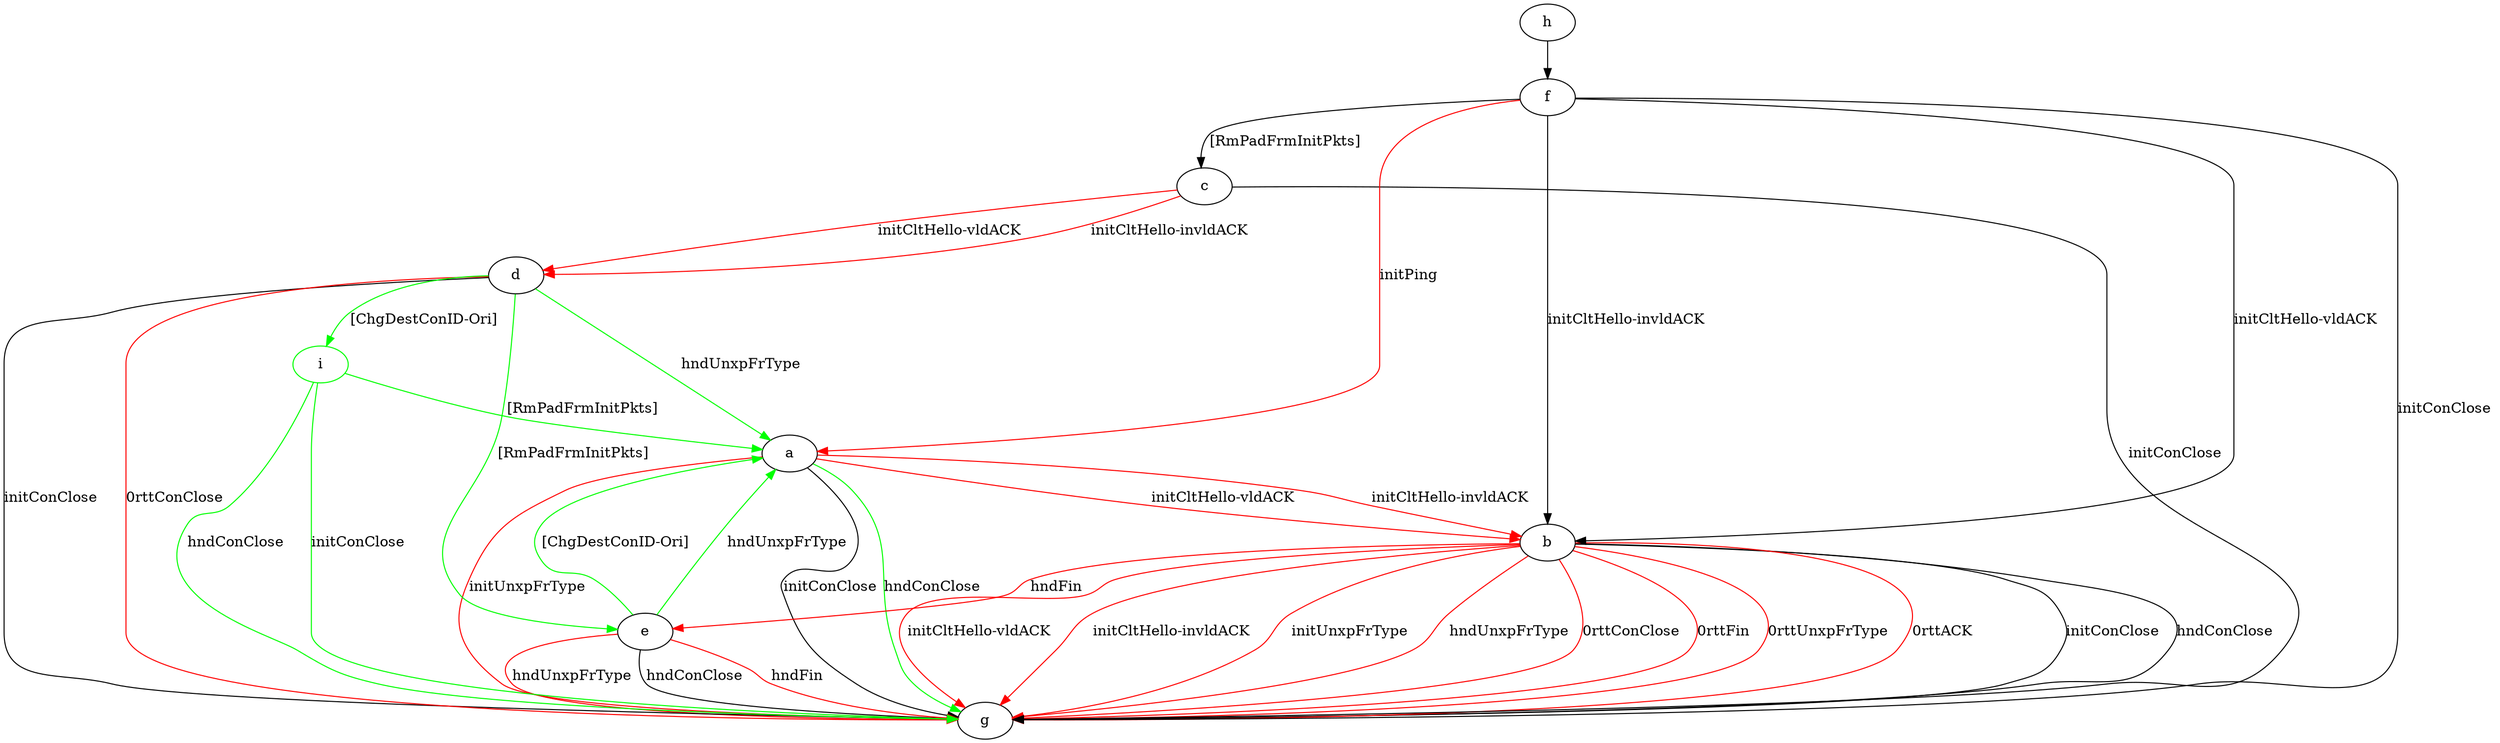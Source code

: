 digraph "" {
	a -> b	[key=0,
		color=red,
		label="initCltHello-vldACK "];
	a -> b	[key=1,
		color=red,
		label="initCltHello-invldACK "];
	a -> g	[key=0,
		label="initConClose "];
	a -> g	[key=1,
		color=green,
		label="hndConClose "];
	a -> g	[key=2,
		color=red,
		label="initUnxpFrType "];
	b -> e	[key=0,
		color=red,
		label="hndFin "];
	b -> g	[key=0,
		label="initConClose "];
	b -> g	[key=1,
		label="hndConClose "];
	b -> g	[key=2,
		color=red,
		label="initCltHello-vldACK "];
	b -> g	[key=3,
		color=red,
		label="initCltHello-invldACK "];
	b -> g	[key=4,
		color=red,
		label="initUnxpFrType "];
	b -> g	[key=5,
		color=red,
		label="hndUnxpFrType "];
	b -> g	[key=6,
		color=red,
		label="0rttConClose "];
	b -> g	[key=7,
		color=red,
		label="0rttFin "];
	b -> g	[key=8,
		color=red,
		label="0rttUnxpFrType "];
	b -> g	[key=9,
		color=red,
		label="0rttACK "];
	c -> d	[key=0,
		color=red,
		label="initCltHello-vldACK "];
	c -> d	[key=1,
		color=red,
		label="initCltHello-invldACK "];
	c -> g	[key=0,
		label="initConClose "];
	d -> a	[key=0,
		color=green,
		label="hndUnxpFrType "];
	d -> e	[key=0,
		color=green,
		label="[RmPadFrmInitPkts] "];
	d -> g	[key=0,
		label="initConClose "];
	d -> g	[key=1,
		color=red,
		label="0rttConClose "];
	i	[color=green];
	d -> i	[key=0,
		color=green,
		label="[ChgDestConID-Ori] "];
	e -> a	[key=0,
		color=green,
		label="hndUnxpFrType "];
	e -> a	[key=1,
		color=green,
		label="[ChgDestConID-Ori] "];
	e -> g	[key=0,
		label="hndConClose "];
	e -> g	[key=1,
		color=red,
		label="hndFin "];
	e -> g	[key=2,
		color=red,
		label="hndUnxpFrType "];
	f -> a	[key=0,
		color=red,
		label="initPing "];
	f -> b	[key=0,
		label="initCltHello-vldACK "];
	f -> b	[key=1,
		label="initCltHello-invldACK "];
	f -> c	[key=0,
		label="[RmPadFrmInitPkts] "];
	f -> g	[key=0,
		label="initConClose "];
	h -> f	[key=0];
	i -> a	[key=0,
		color=green,
		label="[RmPadFrmInitPkts] "];
	i -> g	[key=0,
		color=green,
		label="initConClose "];
	i -> g	[key=1,
		color=green,
		label="hndConClose "];
}
